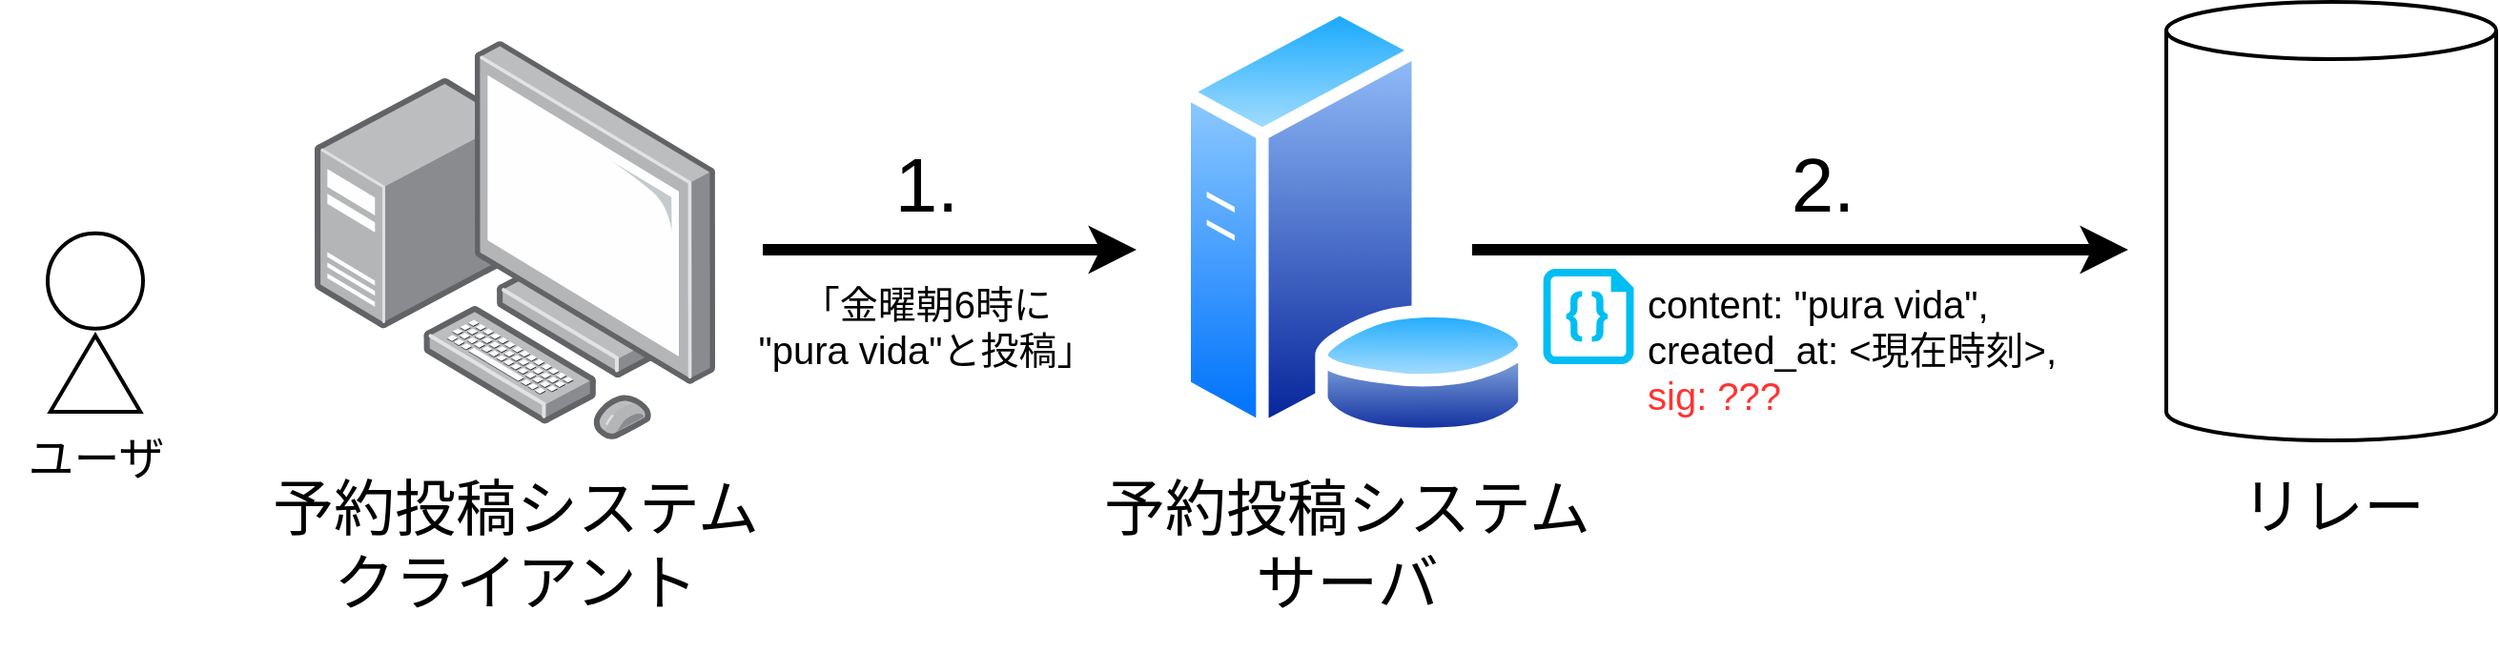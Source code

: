 <mxfile>
    <diagram id="YQlereqFKNG88Uhl_2Cm" name="ページ1">
        <mxGraphModel dx="1671" dy="1439" grid="1" gridSize="10" guides="1" tooltips="1" connect="1" arrows="1" fold="1" page="1" pageScale="1" pageWidth="1600" pageHeight="900" math="0" shadow="0">
            <root>
                <mxCell id="0"/>
                <mxCell id="1" parent="0"/>
                <mxCell id="48" value="" style="group" parent="1" vertex="1" connectable="0">
                    <mxGeometry x="1290" y="480" width="173" height="295" as="geometry"/>
                </mxCell>
                <mxCell id="12" value="リレー" style="text;html=1;align=center;verticalAlign=middle;resizable=0;points=[];autosize=1;strokeColor=none;fillColor=none;fontSize=32;strokeWidth=2;" parent="48" vertex="1">
                    <mxGeometry x="26.5" y="240" width="120" height="50" as="geometry"/>
                </mxCell>
                <mxCell id="27" value="" style="shape=cylinder3;whiteSpace=wrap;html=1;boundedLbl=1;backgroundOutline=1;size=15;strokeWidth=2;fontSize=40;fillColor=none;" parent="48" vertex="1">
                    <mxGeometry width="173" height="230" as="geometry"/>
                </mxCell>
                <mxCell id="49" value="" style="group" parent="1" vertex="1" connectable="0">
                    <mxGeometry x="690" y="480" width="600" height="340" as="geometry"/>
                </mxCell>
                <mxCell id="43" value="" style="aspect=fixed;perimeter=ellipsePerimeter;html=1;align=center;shadow=0;dashed=0;spacingTop=3;image;image=img/lib/active_directory/database_server.svg;" parent="49" vertex="1">
                    <mxGeometry x="80" width="188.6" height="230" as="geometry"/>
                </mxCell>
                <mxCell id="45" value="予約投稿システム&lt;br style=&quot;font-size: 32px;&quot;&gt;サーバ" style="text;html=1;align=center;verticalAlign=middle;resizable=0;points=[];autosize=1;strokeColor=none;fillColor=none;fontSize=32;strokeWidth=2;" parent="49" vertex="1">
                    <mxGeometry x="30" y="240" width="280" height="90" as="geometry"/>
                </mxCell>
                <mxCell id="57" value="" style="endArrow=classic;html=1;fontSize=24;strokeWidth=6;" parent="49" edge="1">
                    <mxGeometry width="50" height="50" relative="1" as="geometry">
                        <mxPoint x="236" y="130.0" as="sourcePoint"/>
                        <mxPoint x="580" y="130" as="targetPoint"/>
                    </mxGeometry>
                </mxCell>
                <mxCell id="58" value="2." style="text;html=1;strokeColor=none;fillColor=none;align=center;verticalAlign=middle;whiteSpace=wrap;rounded=0;fontSize=40;" parent="49" vertex="1">
                    <mxGeometry x="390" y="80" width="60" height="30" as="geometry"/>
                </mxCell>
                <mxCell id="60" value="" style="verticalLabelPosition=bottom;html=1;verticalAlign=top;align=center;strokeColor=none;fillColor=#00BEF2;shape=mxgraph.azure.code_file;pointerEvents=1;fontSize=20;" vertex="1" parent="49">
                    <mxGeometry x="273.25" y="140" width="47.5" height="50" as="geometry"/>
                </mxCell>
                <mxCell id="61" value="content: &quot;pura vida&quot;,&lt;br&gt;created_at: &amp;lt;現在時刻&amp;gt;,&lt;br&gt;&lt;font color=&quot;#ff3333&quot;&gt;sig: ???&lt;/font&gt;" style="text;html=1;strokeColor=none;fillColor=none;align=left;verticalAlign=top;whiteSpace=wrap;rounded=0;fontSize=20;" vertex="1" parent="49">
                    <mxGeometry x="326" y="140" width="274" height="80" as="geometry"/>
                </mxCell>
                <mxCell id="50" value="" style="group" parent="1" vertex="1" connectable="0">
                    <mxGeometry x="254" y="500" width="340" height="320" as="geometry"/>
                </mxCell>
                <mxCell id="46" value="" style="points=[];aspect=fixed;html=1;align=center;shadow=0;dashed=0;image;image=img/lib/allied_telesis/computer_and_terminals/Personal_Computer_with_Server.svg;" parent="50" vertex="1">
                    <mxGeometry x="65" width="210" height="210" as="geometry"/>
                </mxCell>
                <mxCell id="47" value="予約投稿システム&lt;br style=&quot;font-size: 32px;&quot;&gt;クライアント" style="text;html=1;align=center;verticalAlign=middle;resizable=0;points=[];autosize=1;strokeColor=none;fillColor=none;fontSize=32;strokeWidth=2;" parent="50" vertex="1">
                    <mxGeometry x="30" y="220" width="280" height="90" as="geometry"/>
                </mxCell>
                <mxCell id="42" value="ユーザ" style="text;html=1;align=center;verticalAlign=middle;resizable=0;points=[];autosize=1;strokeColor=none;fillColor=none;fontSize=24;strokeWidth=2;" parent="1" vertex="1">
                    <mxGeometry x="154" y="700" width="100" height="40" as="geometry"/>
                </mxCell>
                <mxCell id="54" value="" style="group" parent="1" vertex="1" connectable="0">
                    <mxGeometry x="179" y="601.37" width="50" height="93.635" as="geometry"/>
                </mxCell>
                <mxCell id="3" value="" style="ellipse;whiteSpace=wrap;html=1;aspect=fixed;fontSize=40;fillColor=none;strokeWidth=2;" parent="54" vertex="1">
                    <mxGeometry width="50" height="50" as="geometry"/>
                </mxCell>
                <mxCell id="4" value="" style="triangle;whiteSpace=wrap;html=1;fontSize=40;rotation=-90;fillColor=none;strokeWidth=2;" parent="54" vertex="1">
                    <mxGeometry x="5" y="50" width="40" height="47.27" as="geometry"/>
                </mxCell>
                <mxCell id="55" value="" style="endArrow=classic;html=1;fontSize=24;strokeWidth=6;" parent="1" edge="1">
                    <mxGeometry width="50" height="50" relative="1" as="geometry">
                        <mxPoint x="554" y="610" as="sourcePoint"/>
                        <mxPoint x="750" y="610" as="targetPoint"/>
                    </mxGeometry>
                </mxCell>
                <mxCell id="56" value="1." style="text;html=1;strokeColor=none;fillColor=none;align=center;verticalAlign=middle;whiteSpace=wrap;rounded=0;fontSize=40;" parent="1" vertex="1">
                    <mxGeometry x="610" y="560" width="60" height="30" as="geometry"/>
                </mxCell>
                <mxCell id="59" value="「金曜朝6時に&lt;br&gt;&quot;pura vida&quot;と投稿」" style="text;html=1;strokeColor=none;fillColor=none;align=center;verticalAlign=middle;whiteSpace=wrap;rounded=0;fontSize=20;" vertex="1" parent="1">
                    <mxGeometry x="535" y="622.5" width="210" height="55" as="geometry"/>
                </mxCell>
            </root>
        </mxGraphModel>
    </diagram>
</mxfile>
